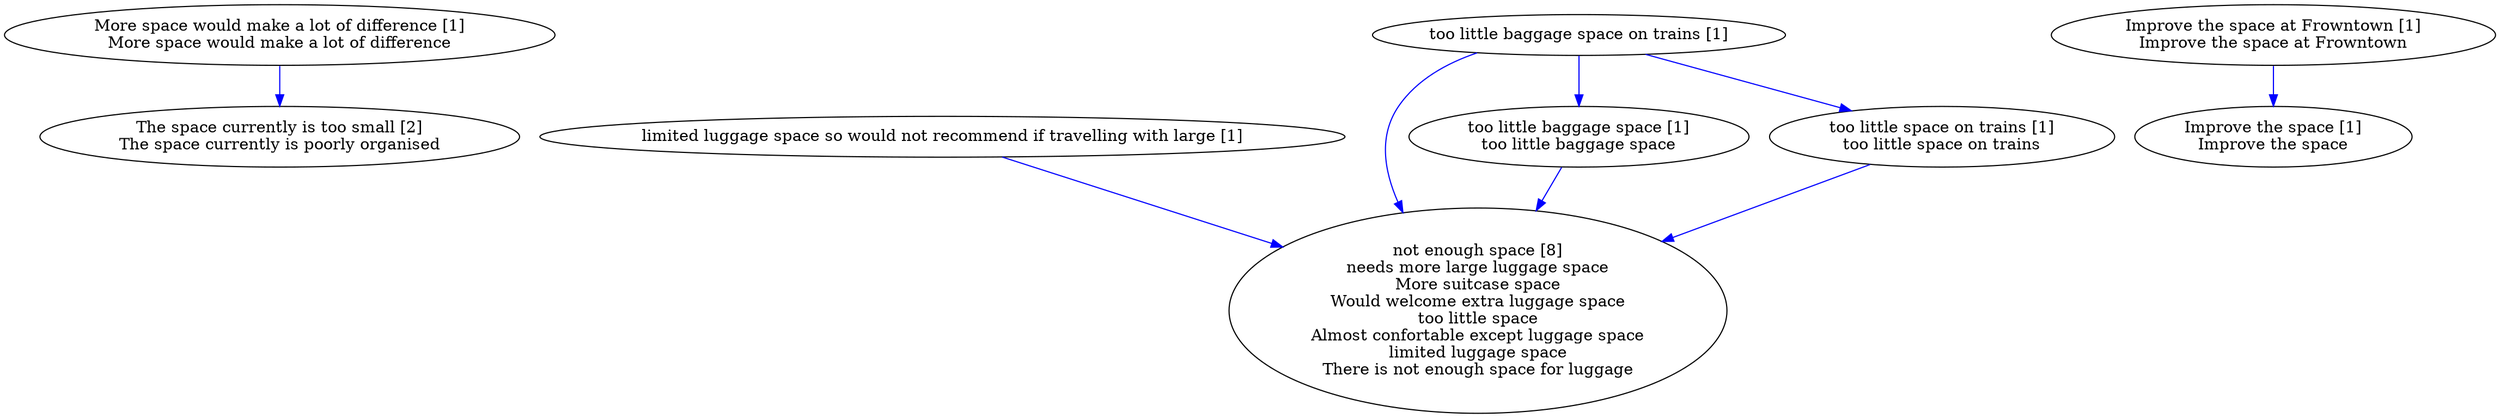 digraph collapsedGraph {
"The space currently is too small [2]\nThe space currently is poorly organised""not enough space [8]\nneeds more large luggage space\nMore suitcase space\nWould welcome extra luggage space\ntoo little space\nAlmost confortable except luggage space\nlimited luggage space\nThere is not enough space for luggage""Improve the space at Frowntown [1]\nImprove the space at Frowntown""Improve the space [1]\nImprove the space""More space would make a lot of difference [1]\nMore space would make a lot of difference""limited luggage space so would not recommend if travelling with large [1]""too little baggage space on trains [1]""too little baggage space [1]\ntoo little baggage space""too little space on trains [1]\ntoo little space on trains""Improve the space at Frowntown [1]\nImprove the space at Frowntown" -> "Improve the space [1]\nImprove the space" [color=blue]
"More space would make a lot of difference [1]\nMore space would make a lot of difference" -> "The space currently is too small [2]\nThe space currently is poorly organised" [color=blue]
"limited luggage space so would not recommend if travelling with large [1]" -> "not enough space [8]\nneeds more large luggage space\nMore suitcase space\nWould welcome extra luggage space\ntoo little space\nAlmost confortable except luggage space\nlimited luggage space\nThere is not enough space for luggage" [color=blue]
"too little baggage space on trains [1]" -> "too little baggage space [1]\ntoo little baggage space" [color=blue]
"too little baggage space on trains [1]" -> "too little space on trains [1]\ntoo little space on trains" [color=blue]
"too little baggage space on trains [1]" -> "not enough space [8]\nneeds more large luggage space\nMore suitcase space\nWould welcome extra luggage space\ntoo little space\nAlmost confortable except luggage space\nlimited luggage space\nThere is not enough space for luggage" [color=blue]
"too little baggage space [1]\ntoo little baggage space" -> "not enough space [8]\nneeds more large luggage space\nMore suitcase space\nWould welcome extra luggage space\ntoo little space\nAlmost confortable except luggage space\nlimited luggage space\nThere is not enough space for luggage" [color=blue]
"too little space on trains [1]\ntoo little space on trains" -> "not enough space [8]\nneeds more large luggage space\nMore suitcase space\nWould welcome extra luggage space\ntoo little space\nAlmost confortable except luggage space\nlimited luggage space\nThere is not enough space for luggage" [color=blue]
}